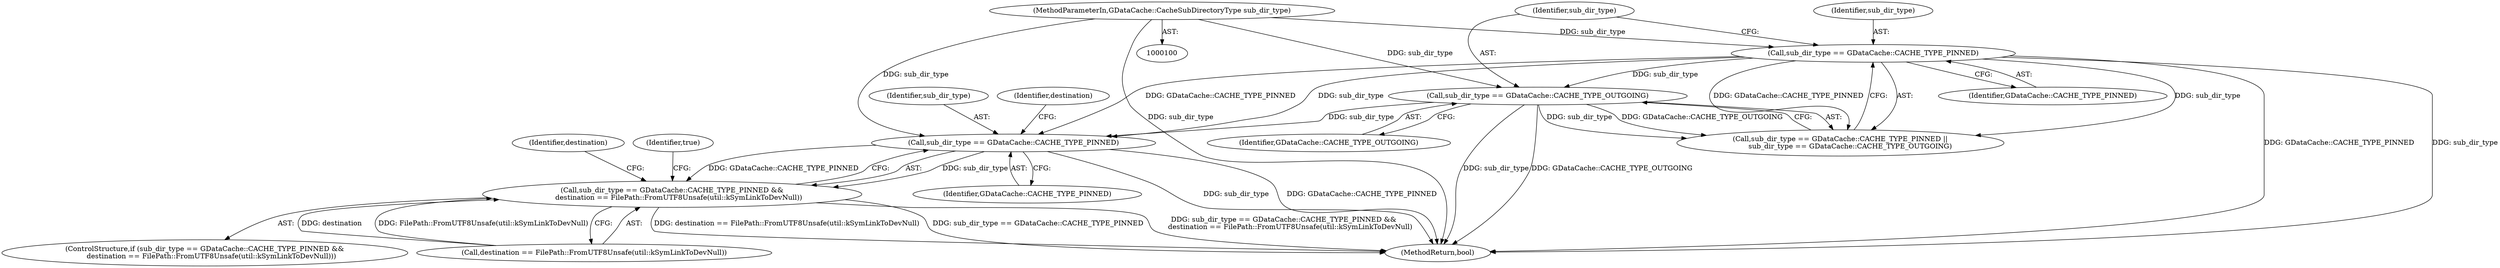 digraph "1_Chrome_baef1ffd73db183ca50c854e1779ed7f6e5100a8_4@del" {
"1000141" [label="(Call,sub_dir_type == GDataCache::CACHE_TYPE_PINNED)"];
"1000108" [label="(Call,sub_dir_type == GDataCache::CACHE_TYPE_PINNED)"];
"1000102" [label="(MethodParameterIn,GDataCache::CacheSubDirectoryType sub_dir_type)"];
"1000111" [label="(Call,sub_dir_type == GDataCache::CACHE_TYPE_OUTGOING)"];
"1000140" [label="(Call,sub_dir_type == GDataCache::CACHE_TYPE_PINNED &&\n      destination == FilePath::FromUTF8Unsafe(util::kSymLinkToDevNull))"];
"1000102" [label="(MethodParameterIn,GDataCache::CacheSubDirectoryType sub_dir_type)"];
"1000143" [label="(Identifier,GDataCache::CACHE_TYPE_PINNED)"];
"1000142" [label="(Identifier,sub_dir_type)"];
"1000111" [label="(Call,sub_dir_type == GDataCache::CACHE_TYPE_OUTGOING)"];
"1000107" [label="(Call,sub_dir_type == GDataCache::CACHE_TYPE_PINNED ||\n         sub_dir_type == GDataCache::CACHE_TYPE_OUTGOING)"];
"1000150" [label="(Identifier,true)"];
"1000154" [label="(Identifier,destination)"];
"1000140" [label="(Call,sub_dir_type == GDataCache::CACHE_TYPE_PINNED &&\n      destination == FilePath::FromUTF8Unsafe(util::kSymLinkToDevNull))"];
"1000108" [label="(Call,sub_dir_type == GDataCache::CACHE_TYPE_PINNED)"];
"1000145" [label="(Identifier,destination)"];
"1000164" [label="(MethodReturn,bool)"];
"1000141" [label="(Call,sub_dir_type == GDataCache::CACHE_TYPE_PINNED)"];
"1000110" [label="(Identifier,GDataCache::CACHE_TYPE_PINNED)"];
"1000109" [label="(Identifier,sub_dir_type)"];
"1000112" [label="(Identifier,sub_dir_type)"];
"1000113" [label="(Identifier,GDataCache::CACHE_TYPE_OUTGOING)"];
"1000139" [label="(ControlStructure,if (sub_dir_type == GDataCache::CACHE_TYPE_PINNED &&\n      destination == FilePath::FromUTF8Unsafe(util::kSymLinkToDevNull)))"];
"1000144" [label="(Call,destination == FilePath::FromUTF8Unsafe(util::kSymLinkToDevNull))"];
"1000141" -> "1000140"  [label="AST: "];
"1000141" -> "1000143"  [label="CFG: "];
"1000142" -> "1000141"  [label="AST: "];
"1000143" -> "1000141"  [label="AST: "];
"1000145" -> "1000141"  [label="CFG: "];
"1000140" -> "1000141"  [label="CFG: "];
"1000141" -> "1000164"  [label="DDG: sub_dir_type"];
"1000141" -> "1000164"  [label="DDG: GDataCache::CACHE_TYPE_PINNED"];
"1000141" -> "1000140"  [label="DDG: sub_dir_type"];
"1000141" -> "1000140"  [label="DDG: GDataCache::CACHE_TYPE_PINNED"];
"1000108" -> "1000141"  [label="DDG: sub_dir_type"];
"1000108" -> "1000141"  [label="DDG: GDataCache::CACHE_TYPE_PINNED"];
"1000111" -> "1000141"  [label="DDG: sub_dir_type"];
"1000102" -> "1000141"  [label="DDG: sub_dir_type"];
"1000108" -> "1000107"  [label="AST: "];
"1000108" -> "1000110"  [label="CFG: "];
"1000109" -> "1000108"  [label="AST: "];
"1000110" -> "1000108"  [label="AST: "];
"1000112" -> "1000108"  [label="CFG: "];
"1000107" -> "1000108"  [label="CFG: "];
"1000108" -> "1000164"  [label="DDG: GDataCache::CACHE_TYPE_PINNED"];
"1000108" -> "1000164"  [label="DDG: sub_dir_type"];
"1000108" -> "1000107"  [label="DDG: sub_dir_type"];
"1000108" -> "1000107"  [label="DDG: GDataCache::CACHE_TYPE_PINNED"];
"1000102" -> "1000108"  [label="DDG: sub_dir_type"];
"1000108" -> "1000111"  [label="DDG: sub_dir_type"];
"1000102" -> "1000100"  [label="AST: "];
"1000102" -> "1000164"  [label="DDG: sub_dir_type"];
"1000102" -> "1000111"  [label="DDG: sub_dir_type"];
"1000111" -> "1000107"  [label="AST: "];
"1000111" -> "1000113"  [label="CFG: "];
"1000112" -> "1000111"  [label="AST: "];
"1000113" -> "1000111"  [label="AST: "];
"1000107" -> "1000111"  [label="CFG: "];
"1000111" -> "1000164"  [label="DDG: sub_dir_type"];
"1000111" -> "1000164"  [label="DDG: GDataCache::CACHE_TYPE_OUTGOING"];
"1000111" -> "1000107"  [label="DDG: sub_dir_type"];
"1000111" -> "1000107"  [label="DDG: GDataCache::CACHE_TYPE_OUTGOING"];
"1000140" -> "1000139"  [label="AST: "];
"1000140" -> "1000144"  [label="CFG: "];
"1000144" -> "1000140"  [label="AST: "];
"1000150" -> "1000140"  [label="CFG: "];
"1000154" -> "1000140"  [label="CFG: "];
"1000140" -> "1000164"  [label="DDG: sub_dir_type == GDataCache::CACHE_TYPE_PINNED"];
"1000140" -> "1000164"  [label="DDG: sub_dir_type == GDataCache::CACHE_TYPE_PINNED &&\n      destination == FilePath::FromUTF8Unsafe(util::kSymLinkToDevNull)"];
"1000140" -> "1000164"  [label="DDG: destination == FilePath::FromUTF8Unsafe(util::kSymLinkToDevNull)"];
"1000144" -> "1000140"  [label="DDG: destination"];
"1000144" -> "1000140"  [label="DDG: FilePath::FromUTF8Unsafe(util::kSymLinkToDevNull)"];
}
